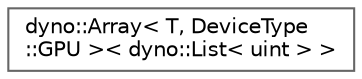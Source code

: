 digraph "Graphical Class Hierarchy"
{
 // LATEX_PDF_SIZE
  bgcolor="transparent";
  edge [fontname=Helvetica,fontsize=10,labelfontname=Helvetica,labelfontsize=10];
  node [fontname=Helvetica,fontsize=10,shape=box,height=0.2,width=0.4];
  rankdir="LR";
  Node0 [id="Node000000",label="dyno::Array\< T, DeviceType\l::GPU \>\< dyno::List\< uint \> \>",height=0.2,width=0.4,color="grey40", fillcolor="white", style="filled",URL="$classdyno_1_1_array_3_01_t_00_01_device_type_1_1_g_p_u_01_4.html",tooltip=" "];
}

